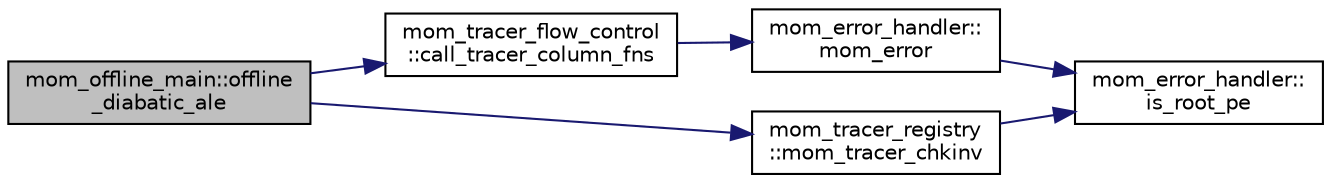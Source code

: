 digraph "mom_offline_main::offline_diabatic_ale"
{
 // INTERACTIVE_SVG=YES
 // LATEX_PDF_SIZE
  edge [fontname="Helvetica",fontsize="10",labelfontname="Helvetica",labelfontsize="10"];
  node [fontname="Helvetica",fontsize="10",shape=record];
  rankdir="LR";
  Node1 [label="mom_offline_main::offline\l_diabatic_ale",height=0.2,width=0.4,color="black", fillcolor="grey75", style="filled", fontcolor="black",tooltip="The vertical/diabatic driver for offline tracers. First the eatr/ebtr associated with the interpolate..."];
  Node1 -> Node2 [color="midnightblue",fontsize="10",style="solid",fontname="Helvetica"];
  Node2 [label="mom_tracer_flow_control\l::call_tracer_column_fns",height=0.2,width=0.4,color="black", fillcolor="white", style="filled",URL="$namespacemom__tracer__flow__control.html#a7ab9818c25f7abc0cf44f970b70f003a",tooltip="This subroutine calls all registered tracer column physics subroutines."];
  Node2 -> Node3 [color="midnightblue",fontsize="10",style="solid",fontname="Helvetica"];
  Node3 [label="mom_error_handler::\lmom_error",height=0.2,width=0.4,color="black", fillcolor="white", style="filled",URL="$namespacemom__error__handler.html#a460cfb79a06c29fc249952c2a3710d67",tooltip="This provides a convenient interface for writing an mpp_error message with run-time filter based on a..."];
  Node3 -> Node4 [color="midnightblue",fontsize="10",style="solid",fontname="Helvetica"];
  Node4 [label="mom_error_handler::\lis_root_pe",height=0.2,width=0.4,color="black", fillcolor="white", style="filled",URL="$namespacemom__error__handler.html#ad5f00a53059c72fe2332d1436c80ca71",tooltip="This returns .true. if the current PE is the root PE."];
  Node1 -> Node5 [color="midnightblue",fontsize="10",style="solid",fontname="Helvetica"];
  Node5 [label="mom_tracer_registry\l::mom_tracer_chkinv",height=0.2,width=0.4,color="black", fillcolor="white", style="filled",URL="$namespacemom__tracer__registry.html#a86cd924ede0ff77b15065f5b3bd2cb29",tooltip="Calculates and prints the global inventory of all tracers in the registry."];
  Node5 -> Node4 [color="midnightblue",fontsize="10",style="solid",fontname="Helvetica"];
}
